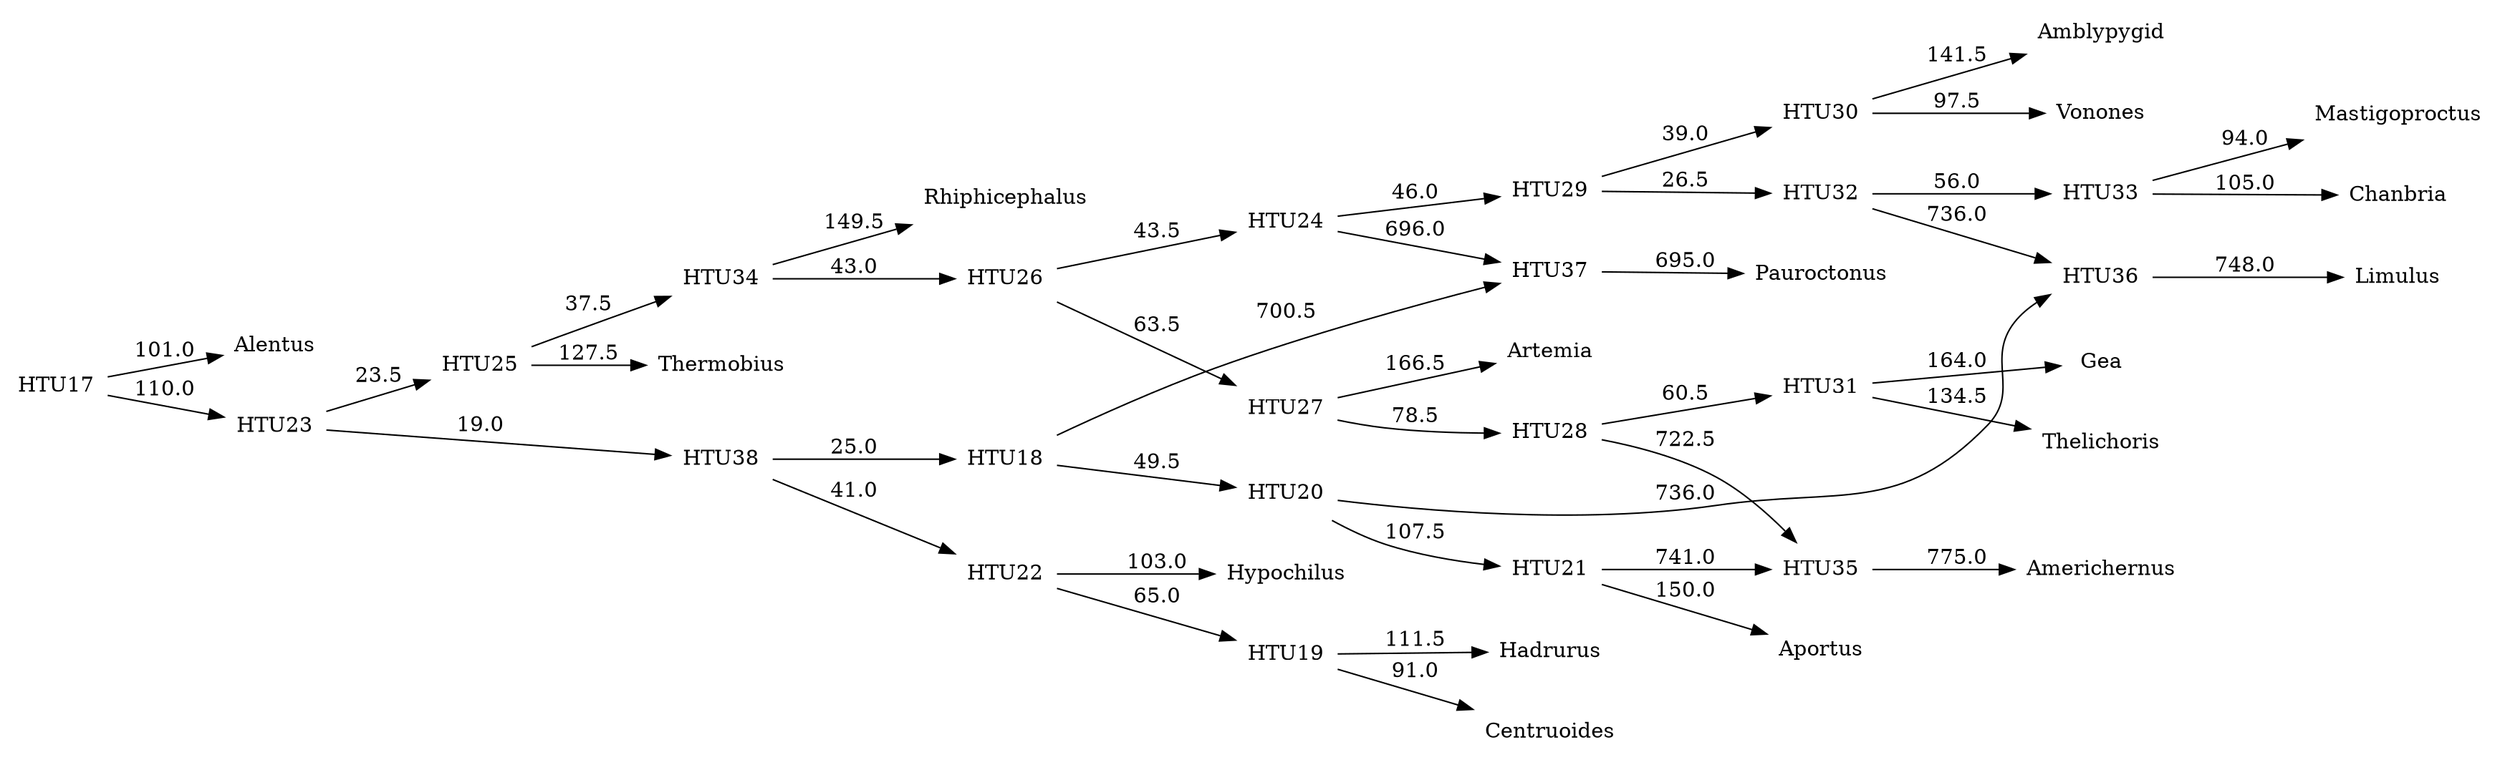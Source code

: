 digraph G {
	rankdir = LR;	node [ shape = none];

    0 [label=Alentus];
    1 [label=Amblypygid];
    2 [label=Americhernus];
    3 [label=Aportus];
    4 [label=Artemia];
    5 [label=Centruoides];
    6 [label=Chanbria];
    7 [label=Gea];
    8 [label=Hadrurus];
    9 [label=Hypochilus];
    10 [label=Limulus];
    11 [label=Mastigoproctus];
    12 [label=Pauroctonus];
    13 [label=Rhiphicephalus];
    14 [label=Thelichoris];
    15 [label=Thermobius];
    16 [label=Vonones];
    17 [label=HTU17];
    18 [label=HTU18];
    19 [label=HTU19];
    20 [label=HTU20];
    21 [label=HTU21];
    22 [label=HTU22];
    23 [label=HTU23];
    24 [label=HTU24];
    25 [label=HTU25];
    26 [label=HTU26];
    27 [label=HTU27];
    28 [label=HTU28];
    29 [label=HTU29];
    30 [label=HTU30];
    31 [label=HTU31];
    32 [label=HTU32];
    33 [label=HTU33];
    34 [label=HTU34];
    35 [label=HTU35];
    36 [label=HTU36];
    37 [label=HTU37];
    38 [label=HTU38];
    17 -> 0 [label=101.0];
    17 -> 23 [label=110.0];
    18 -> 20 [label=49.5];
    18 -> 37 [label=700.5];
    19 -> 5 [label=91.0];
    19 -> 8 [label=111.5];
    20 -> 21 [label=107.5];
    20 -> 36 [label=736.0];
    21 -> 3 [label=150.0];
    21 -> 35 [label=741.0];
    22 -> 9 [label=103.0];
    22 -> 19 [label=65.0];
    23 -> 25 [label=23.5];
    23 -> 38 [label=19.0];
    24 -> 29 [label=46.0];
    24 -> 37 [label=696.0];
    25 -> 15 [label=127.5];
    25 -> 34 [label=37.5];
    26 -> 24 [label=43.5];
    26 -> 27 [label=63.5];
    27 -> 4 [label=166.5];
    27 -> 28 [label=78.5];
    28 -> 31 [label=60.5];
    28 -> 35 [label=722.5];
    29 -> 30 [label=39.0];
    29 -> 32 [label=26.5];
    30 -> 1 [label=141.5];
    30 -> 16 [label=97.5];
    31 -> 7 [label=164.0];
    31 -> 14 [label=134.5];
    32 -> 33 [label=56.0];
    32 -> 36 [label=736.0];
    33 -> 6 [label=105.0];
    33 -> 11 [label=94.0];
    34 -> 13 [label=149.5];
    34 -> 26 [label=43.0];
    35 -> 2 [label=775.0];
    36 -> 10 [label=748.0];
    37 -> 12 [label=695.0];
    38 -> 18 [label=25.0];
    38 -> 22 [label=41.0];
}
//2159.0
digraph G {
	rankdir = LR;	node [ shape = none];

    0 [label=Alentus];
    1 [label=Amblypygid];
    2 [label=Americhernus];
    3 [label=Aportus];
    4 [label=Artemia];
    5 [label=Centruoides];
    6 [label=Chanbria];
    7 [label=Gea];
    8 [label=Hadrurus];
    9 [label=Hypochilus];
    10 [label=Limulus];
    11 [label=Mastigoproctus];
    12 [label=Pauroctonus];
    13 [label=Rhiphicephalus];
    14 [label=Thelichoris];
    15 [label=Thermobius];
    16 [label=Vonones];
    17 [label=HTU17];
    18 [label=HTU18];
    19 [label=HTU19];
    20 [label=HTU20];
    21 [label=HTU21];
    22 [label=HTU22];
    23 [label=HTU23];
    24 [label=HTU24];
    25 [label=HTU25];
    26 [label=HTU26];
    27 [label=HTU27];
    28 [label=HTU28];
    29 [label=HTU29];
    30 [label=HTU30];
    31 [label=HTU31];
    32 [label=HTU32];
    17 -> 0 [label=109.0];
    17 -> 21 [label=114.0];
    18 -> 3 [label=187.0];
    18 -> 12 [label=96.5];
    19 -> 5 [label=90.0];
    19 -> 8 [label=106.5];
    20 -> 9 [label=108.0];
    20 -> 19 [label=61.0];
    21 -> 22 [label=26.5];
    21 -> 32 [label=23.0];
    22 -> 15 [label=128.5];
    22 -> 31 [label=30.5];
    23 -> 24 [label=70.0];
    23 -> 26 [label=44.0];
    24 -> 4 [label=157.5];
    24 -> 25 [label=75.0];
    25 -> 2 [label=230.0];
    25 -> 28 [label=66.5];
    26 -> 27 [label=38.5];
    26 -> 29 [label=28.5];
    27 -> 1 [label=124.5];
    27 -> 16 [label=109.5];
    28 -> 7 [label=161.5];
    28 -> 14 [label=121.0];
    29 -> 10 [label=86.5];
    29 -> 30 [label=52.0];
    30 -> 6 [label=106.5];
    30 -> 11 [label=100.5];
    31 -> 13 [label=136.5];
    31 -> 23 [label=33.5];
    32 -> 18 [label=51.5];
    32 -> 20 [label=43.5];
}
//1789.0
digraph G {
	rankdir = LR;	node [ shape = none];

    0 [label=Alentus];
    1 [label=Amblypygid];
    2 [label=Americhernus];
    3 [label=Aportus];
    4 [label=Artemia];
    5 [label=Centruoides];
    6 [label=Chanbria];
    7 [label=Gea];
    8 [label=Hadrurus];
    9 [label=Hypochilus];
    10 [label=Limulus];
    11 [label=Mastigoproctus];
    12 [label=Pauroctonus];
    13 [label=Rhiphicephalus];
    14 [label=Thelichoris];
    15 [label=Thermobius];
    16 [label=Vonones];
    17 [label=HTU17];
    18 [label=HTU18];
    19 [label=HTU19];
    20 [label=HTU20];
    21 [label=HTU21];
    22 [label=HTU22];
    23 [label=HTU23];
    24 [label=HTU24];
    25 [label=HTU25];
    26 [label=HTU26];
    27 [label=HTU27];
    28 [label=HTU28];
    29 [label=HTU29];
    30 [label=HTU30];
    31 [label=HTU31];
    32 [label=HTU32];
    17 -> 0 [label=104.0];
    17 -> 20 [label=112.0];
    18 -> 5 [label=92.5];
    18 -> 8 [label=110.0];
    19 -> 9 [label=112.0];
    19 -> 18 [label=65.0];
    20 -> 22 [label=28.5];
    20 -> 32 [label=38.5];
    21 -> 12 [label=90.5];
    21 -> 26 [label=45.5];
    22 -> 15 [label=124.5];
    22 -> 31 [label=38.0];
    23 -> 21 [label=46.0];
    23 -> 24 [label=65.0];
    24 -> 4 [label=169.0];
    24 -> 25 [label=82.0];
    25 -> 2 [label=234.0];
    25 -> 28 [label=59.5];
    26 -> 27 [label=39.0];
    26 -> 29 [label=26.5];
    27 -> 1 [label=139.5];
    27 -> 16 [label=99.5];
    28 -> 7 [label=165.0];
    28 -> 14 [label=124.5];
    29 -> 10 [label=87.5];
    29 -> 30 [label=52.0];
    30 -> 6 [label=109.0];
    30 -> 11 [label=98.0];
    31 -> 13 [label=143.0];
    31 -> 23 [label=44.5];
    32 -> 3 [label=184.0];
    32 -> 19 [label=49.5];
}
//1788.0
digraph G {
	rankdir = LR;	node [ shape = none];

    0 [label=Alentus];
    1 [label=Amblypygid];
    2 [label=Americhernus];
    3 [label=Aportus];
    4 [label=Artemia];
    5 [label=Centruoides];
    6 [label=Chanbria];
    7 [label=Gea];
    8 [label=Hadrurus];
    9 [label=Hypochilus];
    10 [label=Limulus];
    11 [label=Mastigoproctus];
    12 [label=Pauroctonus];
    13 [label=Rhiphicephalus];
    14 [label=Thelichoris];
    15 [label=Thermobius];
    16 [label=Vonones];
    17 [label=HTU17];
    18 [label=HTU18];
    19 [label=HTU19];
    20 [label=HTU20];
    21 [label=HTU21];
    22 [label=HTU22];
    23 [label=HTU23];
    24 [label=HTU24];
    25 [label=HTU25];
    26 [label=HTU26];
    27 [label=HTU27];
    28 [label=HTU28];
    29 [label=HTU29];
    30 [label=HTU30];
    31 [label=HTU31];
    32 [label=HTU32];
    17 -> 0 [label=104.0];
    17 -> 20 [label=112.0];
    18 -> 5 [label=92.5];
    18 -> 8 [label=110.0];
    19 -> 9 [label=112.0];
    19 -> 18 [label=65.0];
    20 -> 22 [label=28.5];
    20 -> 32 [label=38.5];
    21 -> 12 [label=90.5];
    21 -> 26 [label=45.5];
    22 -> 15 [label=124.5];
    22 -> 31 [label=38.0];
    23 -> 21 [label=46.0];
    23 -> 24 [label=65.0];
    24 -> 4 [label=169.0];
    24 -> 25 [label=82.0];
    25 -> 2 [label=234.0];
    25 -> 28 [label=59.5];
    26 -> 27 [label=39.0];
    26 -> 29 [label=26.5];
    27 -> 1 [label=139.5];
    27 -> 16 [label=99.5];
    28 -> 7 [label=165.0];
    28 -> 14 [label=124.5];
    29 -> 10 [label=87.5];
    29 -> 30 [label=52.0];
    30 -> 6 [label=109.0];
    30 -> 11 [label=98.0];
    31 -> 13 [label=143.0];
    31 -> 23 [label=44.5];
    32 -> 3 [label=184.0];
    32 -> 19 [label=49.5];
}
//1788.0
digraph G {
	rankdir = LR;	node [ shape = none];

    0 [label=Alentus];
    1 [label=Amblypygid];
    2 [label=Americhernus];
    3 [label=Aportus];
    4 [label=Artemia];
    5 [label=Centruoides];
    6 [label=Chanbria];
    7 [label=Gea];
    8 [label=Hadrurus];
    9 [label=Hypochilus];
    10 [label=Limulus];
    11 [label=Mastigoproctus];
    12 [label=Pauroctonus];
    13 [label=Rhiphicephalus];
    14 [label=Thelichoris];
    15 [label=Thermobius];
    16 [label=Vonones];
    17 [label=HTU17];
    18 [label=HTU18];
    19 [label=HTU19];
    20 [label=HTU20];
    21 [label=HTU21];
    22 [label=HTU22];
    23 [label=HTU23];
    24 [label=HTU24];
    25 [label=HTU25];
    26 [label=HTU26];
    27 [label=HTU27];
    28 [label=HTU28];
    29 [label=HTU29];
    30 [label=HTU30];
    31 [label=HTU31];
    32 [label=HTU32];
    17 -> 0 [label=91.5];
    17 -> 21 [label=95.5];
    18 -> 5 [label=83.5];
    18 -> 8 [label=110.0];
    19 -> 3 [label=186.0];
    19 -> 10 [label=85.0];
    20 -> 9 [label=92.5];
    20 -> 18 [label=65.0];
    21 -> 23 [label=37.0];
    21 -> 32 [label=26.5];
    22 -> 12 [label=91.5];
    22 -> 27 [label=45.0];
    23 -> 15 [label=128.0];
    23 -> 31 [label=38.5];
    24 -> 22 [label=42.5];
    24 -> 25 [label=69.5];
    25 -> 4 [label=160.0];
    25 -> 26 [label=81.5];
    26 -> 2 [label=229.0];
    26 -> 29 [label=68.0];
    27 -> 28 [label=46.0];
    27 -> 30 [label=41.5];
    28 -> 1 [label=129.5];
    28 -> 16 [label=110.5];
    29 -> 7 [label=167.0];
    29 -> 14 [label=122.5];
    30 -> 6 [label=110.0];
    30 -> 11 [label=88.0];
    31 -> 13 [label=139.0];
    31 -> 24 [label=43.0];
    32 -> 19 [label=42.5];
    32 -> 20 [label=34.0];
}
//1782.0
digraph G {
	rankdir = LR;	node [ shape = none];

    0 [label=Alentus];
    1 [label=Amblypygid];
    2 [label=Americhernus];
    3 [label=Aportus];
    4 [label=Artemia];
    5 [label=Centruoides];
    6 [label=Chanbria];
    7 [label=Gea];
    8 [label=Hadrurus];
    9 [label=Hypochilus];
    10 [label=Limulus];
    11 [label=Mastigoproctus];
    12 [label=Pauroctonus];
    13 [label=Rhiphicephalus];
    14 [label=Thelichoris];
    15 [label=Thermobius];
    16 [label=Vonones];
    17 [label=HTU17];
    18 [label=HTU18];
    19 [label=HTU19];
    20 [label=HTU20];
    21 [label=HTU21];
    22 [label=HTU22];
    23 [label=HTU23];
    24 [label=HTU24];
    25 [label=HTU25];
    26 [label=HTU26];
    27 [label=HTU27];
    28 [label=HTU28];
    29 [label=HTU29];
    30 [label=HTU30];
    31 [label=HTU31];
    32 [label=HTU32];
    17 -> 0 [label=91.5];
    17 -> 21 [label=95.5];
    18 -> 5 [label=83.5];
    18 -> 8 [label=110.0];
    19 -> 3 [label=186.0];
    19 -> 10 [label=85.0];
    20 -> 9 [label=92.5];
    20 -> 18 [label=65.0];
    21 -> 23 [label=37.0];
    21 -> 32 [label=26.5];
    22 -> 12 [label=91.5];
    22 -> 27 [label=45.0];
    23 -> 15 [label=128.0];
    23 -> 31 [label=38.5];
    24 -> 22 [label=42.5];
    24 -> 25 [label=69.5];
    25 -> 4 [label=160.0];
    25 -> 26 [label=81.5];
    26 -> 2 [label=229.0];
    26 -> 29 [label=68.0];
    27 -> 28 [label=46.0];
    27 -> 30 [label=41.5];
    28 -> 1 [label=129.5];
    28 -> 16 [label=110.5];
    29 -> 7 [label=167.0];
    29 -> 14 [label=122.5];
    30 -> 6 [label=110.0];
    30 -> 11 [label=88.0];
    31 -> 13 [label=139.0];
    31 -> 24 [label=43.0];
    32 -> 19 [label=42.5];
    32 -> 20 [label=34.0];
}
//1782.0
digraph G {
	rankdir = LR;	node [ shape = none];

    0 [label=Alentus];
    1 [label=Amblypygid];
    2 [label=Americhernus];
    3 [label=Aportus];
    4 [label=Artemia];
    5 [label=Centruoides];
    6 [label=Chanbria];
    7 [label=Gea];
    8 [label=Hadrurus];
    9 [label=Hypochilus];
    10 [label=Limulus];
    11 [label=Mastigoproctus];
    12 [label=Pauroctonus];
    13 [label=Rhiphicephalus];
    14 [label=Thelichoris];
    15 [label=Thermobius];
    16 [label=Vonones];
    17 [label=HTU17];
    18 [label=HTU18];
    19 [label=HTU19];
    20 [label=HTU20];
    21 [label=HTU21];
    22 [label=HTU22];
    23 [label=HTU23];
    24 [label=HTU24];
    25 [label=HTU25];
    26 [label=HTU26];
    27 [label=HTU27];
    28 [label=HTU28];
    29 [label=HTU29];
    30 [label=HTU30];
    31 [label=HTU31];
    32 [label=HTU32];
    17 -> 0 [label=92.5];
    17 -> 23 [label=98.0];
    18 -> 12 [label=119.0];
    18 -> 20 [label=49.5];
    19 -> 5 [label=87.0];
    19 -> 8 [label=108.5];
    20 -> 10 [label=72.5];
    20 -> 21 [label=110.5];
    21 -> 2 [label=185.0];
    21 -> 3 [label=149.0];
    22 -> 9 [label=90.0];
    22 -> 19 [label=68.0];
    23 -> 24 [label=30.5];
    23 -> 32 [label=19.0];
    24 -> 15 [label=123.5];
    24 -> 31 [label=38.5];
    25 -> 26 [label=45.5];
    25 -> 27 [label=44.5];
    26 -> 4 [label=168.0];
    26 -> 29 [label=51.0];
    27 -> 28 [label=52.0];
    27 -> 30 [label=40.5];
    28 -> 1 [label=122.0];
    28 -> 16 [label=111.0];
    29 -> 7 [label=163.0];
    29 -> 14 [label=109.0];
    30 -> 6 [label=104.5];
    30 -> 11 [label=91.5];
    31 -> 13 [label=137.5];
    31 -> 25 [label=39.5];
    32 -> 18 [label=38.0];
    32 -> 22 [label=34.0];
}
//1778.0
digraph G {
	rankdir = LR;	node [ shape = none];

    0 [label=Alentus];
    1 [label=Amblypygid];
    2 [label=Americhernus];
    3 [label=Aportus];
    4 [label=Artemia];
    5 [label=Centruoides];
    6 [label=Chanbria];
    7 [label=Gea];
    8 [label=Hadrurus];
    9 [label=Hypochilus];
    10 [label=Limulus];
    11 [label=Mastigoproctus];
    12 [label=Pauroctonus];
    13 [label=Rhiphicephalus];
    14 [label=Thelichoris];
    15 [label=Thermobius];
    16 [label=Vonones];
    17 [label=HTU17];
    18 [label=HTU18];
    19 [label=HTU19];
    20 [label=HTU20];
    21 [label=HTU21];
    22 [label=HTU22];
    23 [label=HTU23];
    24 [label=HTU24];
    25 [label=HTU25];
    26 [label=HTU26];
    27 [label=HTU27];
    28 [label=HTU28];
    29 [label=HTU29];
    30 [label=HTU30];
    31 [label=HTU31];
    32 [label=HTU32];
    17 -> 0 [label=92.5];
    17 -> 23 [label=98.0];
    18 -> 12 [label=119.0];
    18 -> 20 [label=49.5];
    19 -> 5 [label=87.0];
    19 -> 8 [label=108.5];
    20 -> 10 [label=72.5];
    20 -> 21 [label=110.5];
    21 -> 2 [label=185.0];
    21 -> 3 [label=149.0];
    22 -> 9 [label=90.0];
    22 -> 19 [label=68.0];
    23 -> 24 [label=30.5];
    23 -> 32 [label=19.0];
    24 -> 15 [label=123.5];
    24 -> 31 [label=38.5];
    25 -> 26 [label=45.5];
    25 -> 27 [label=44.5];
    26 -> 4 [label=168.0];
    26 -> 29 [label=51.0];
    27 -> 28 [label=52.0];
    27 -> 30 [label=40.5];
    28 -> 1 [label=122.0];
    28 -> 16 [label=111.0];
    29 -> 7 [label=163.0];
    29 -> 14 [label=109.0];
    30 -> 6 [label=104.5];
    30 -> 11 [label=91.5];
    31 -> 13 [label=137.5];
    31 -> 25 [label=39.5];
    32 -> 18 [label=38.0];
    32 -> 22 [label=34.0];
}
//1778.0
digraph G {
	rankdir = LR;	node [ shape = none];

    0 [label=Alentus];
    1 [label=Amblypygid];
    2 [label=Americhernus];
    3 [label=Aportus];
    4 [label=Artemia];
    5 [label=Centruoides];
    6 [label=Chanbria];
    7 [label=Gea];
    8 [label=Hadrurus];
    9 [label=Hypochilus];
    10 [label=Limulus];
    11 [label=Mastigoproctus];
    12 [label=Pauroctonus];
    13 [label=Rhiphicephalus];
    14 [label=Thelichoris];
    15 [label=Thermobius];
    16 [label=Vonones];
    17 [label=HTU17];
    18 [label=HTU18];
    19 [label=HTU19];
    20 [label=HTU20];
    21 [label=HTU21];
    22 [label=HTU22];
    23 [label=HTU23];
    24 [label=HTU24];
    25 [label=HTU25];
    26 [label=HTU26];
    27 [label=HTU27];
    28 [label=HTU28];
    29 [label=HTU29];
    30 [label=HTU30];
    31 [label=HTU31];
    32 [label=HTU32];
    17 -> 0 [label=99.0];
    17 -> 21 [label=103.5];
    18 -> 5 [label=94.0];
    18 -> 8 [label=108.5];
    19 -> 2 [label=177.5];
    19 -> 3 [label=146.5];
    20 -> 9 [label=106.5];
    20 -> 18 [label=68.0];
    21 -> 23 [label=45.0];
    21 -> 32 [label=21.5];
    22 -> 12 [label=92.0];
    22 -> 26 [label=49.0];
    23 -> 15 [label=122.5];
    23 -> 31 [label=41.0];
    24 -> 22 [label=60.0];
    24 -> 25 [label=41.0];
    25 -> 4 [label=171.0];
    25 -> 28 [label=53.5];
    26 -> 27 [label=39.0];
    26 -> 29 [label=28.5];
    27 -> 1 [label=137.0];
    27 -> 16 [label=102.0];
    28 -> 7 [label=163.0];
    28 -> 14 [label=116.0];
    29 -> 10 [label=87.5];
    29 -> 30 [label=52.0];
    30 -> 6 [label=109.0];
    30 -> 11 [label=98.0];
    31 -> 13 [label=142.5];
    31 -> 24 [label=43.0];
    32 -> 19 [label=110.5];
    32 -> 20 [label=48.0];
}
//1776.0
digraph G {
	rankdir = LR;	node [ shape = none];

    0 [label=Alentus];
    1 [label=Amblypygid];
    2 [label=Americhernus];
    3 [label=Aportus];
    4 [label=Artemia];
    5 [label=Centruoides];
    6 [label=Chanbria];
    7 [label=Gea];
    8 [label=Hadrurus];
    9 [label=Hypochilus];
    10 [label=Limulus];
    11 [label=Mastigoproctus];
    12 [label=Pauroctonus];
    13 [label=Rhiphicephalus];
    14 [label=Thelichoris];
    15 [label=Thermobius];
    16 [label=Vonones];
    17 [label=HTU17];
    18 [label=HTU18];
    19 [label=HTU19];
    20 [label=HTU20];
    21 [label=HTU21];
    22 [label=HTU22];
    23 [label=HTU23];
    24 [label=HTU24];
    25 [label=HTU25];
    26 [label=HTU26];
    27 [label=HTU27];
    28 [label=HTU28];
    29 [label=HTU29];
    30 [label=HTU30];
    31 [label=HTU31];
    32 [label=HTU32];
    17 -> 0 [label=99.0];
    17 -> 21 [label=103.5];
    18 -> 5 [label=94.0];
    18 -> 8 [label=108.5];
    19 -> 2 [label=177.5];
    19 -> 3 [label=146.5];
    20 -> 9 [label=106.5];
    20 -> 18 [label=68.0];
    21 -> 23 [label=45.0];
    21 -> 32 [label=21.5];
    22 -> 12 [label=92.0];
    22 -> 26 [label=49.0];
    23 -> 15 [label=122.5];
    23 -> 31 [label=41.0];
    24 -> 22 [label=60.0];
    24 -> 25 [label=41.0];
    25 -> 4 [label=171.0];
    25 -> 28 [label=53.5];
    26 -> 27 [label=39.0];
    26 -> 29 [label=28.5];
    27 -> 1 [label=137.0];
    27 -> 16 [label=102.0];
    28 -> 7 [label=163.0];
    28 -> 14 [label=116.0];
    29 -> 10 [label=87.5];
    29 -> 30 [label=52.0];
    30 -> 6 [label=109.0];
    30 -> 11 [label=98.0];
    31 -> 13 [label=142.5];
    31 -> 24 [label=43.0];
    32 -> 19 [label=110.5];
    32 -> 20 [label=48.0];
}
//1776.0
digraph G {
	rankdir = LR;	node [ shape = none];

    0 [label=Alentus];
    1 [label=Amblypygid];
    2 [label=Americhernus];
    3 [label=Aportus];
    4 [label=Artemia];
    5 [label=Centruoides];
    6 [label=Chanbria];
    7 [label=Gea];
    8 [label=Hadrurus];
    9 [label=Hypochilus];
    10 [label=Limulus];
    11 [label=Mastigoproctus];
    12 [label=Pauroctonus];
    13 [label=Rhiphicephalus];
    14 [label=Thelichoris];
    15 [label=Thermobius];
    16 [label=Vonones];
    17 [label=HTU17];
    18 [label=HTU18];
    19 [label=HTU19];
    20 [label=HTU20];
    21 [label=HTU21];
    22 [label=HTU22];
    23 [label=HTU23];
    24 [label=HTU24];
    25 [label=HTU25];
    26 [label=HTU26];
    27 [label=HTU27];
    28 [label=HTU28];
    29 [label=HTU29];
    30 [label=HTU30];
    31 [label=HTU31];
    32 [label=HTU32];
    17 -> 0 [label=99.0];
    17 -> 21 [label=103.5];
    18 -> 5 [label=94.0];
    18 -> 8 [label=108.5];
    19 -> 2 [label=177.5];
    19 -> 3 [label=146.5];
    20 -> 9 [label=106.5];
    20 -> 18 [label=68.0];
    21 -> 23 [label=45.0];
    21 -> 32 [label=21.5];
    22 -> 12 [label=92.0];
    22 -> 26 [label=49.0];
    23 -> 15 [label=122.5];
    23 -> 31 [label=41.0];
    24 -> 22 [label=60.0];
    24 -> 25 [label=41.0];
    25 -> 4 [label=171.0];
    25 -> 28 [label=53.5];
    26 -> 27 [label=39.0];
    26 -> 29 [label=28.5];
    27 -> 1 [label=137.0];
    27 -> 16 [label=102.0];
    28 -> 7 [label=163.0];
    28 -> 14 [label=116.0];
    29 -> 10 [label=87.5];
    29 -> 30 [label=52.0];
    30 -> 6 [label=109.0];
    30 -> 11 [label=98.0];
    31 -> 13 [label=142.5];
    31 -> 24 [label=43.0];
    32 -> 19 [label=110.5];
    32 -> 20 [label=48.0];
}
//1776.0
digraph G {
	rankdir = LR;	node [ shape = none];

    0 [label=Alentus];
    1 [label=Amblypygid];
    2 [label=Americhernus];
    3 [label=Aportus];
    4 [label=Artemia];
    5 [label=Centruoides];
    6 [label=Chanbria];
    7 [label=Gea];
    8 [label=Hadrurus];
    9 [label=Hypochilus];
    10 [label=Limulus];
    11 [label=Mastigoproctus];
    12 [label=Pauroctonus];
    13 [label=Rhiphicephalus];
    14 [label=Thelichoris];
    15 [label=Thermobius];
    16 [label=Vonones];
    17 [label=HTU17];
    18 [label=HTU18];
    19 [label=HTU19];
    20 [label=HTU20];
    21 [label=HTU21];
    22 [label=HTU22];
    23 [label=HTU23];
    24 [label=HTU24];
    25 [label=HTU25];
    26 [label=HTU26];
    27 [label=HTU27];
    28 [label=HTU28];
    29 [label=HTU29];
    30 [label=HTU30];
    31 [label=HTU31];
    32 [label=HTU32];
    17 -> 0 [label=92.0];
    17 -> 22 [label=97.0];
    18 -> 12 [label=90.0];
    18 -> 20 [label=100.0];
    19 -> 5 [label=92.0];
    19 -> 8 [label=112.5];
    20 -> 2 [label=203.5];
    20 -> 3 [label=152.5];
    21 -> 9 [label=108.5];
    21 -> 19 [label=57.0];
    22 -> 23 [label=26.5];
    22 -> 32 [label=23.0];
    23 -> 15 [label=131.5];
    23 -> 31 [label=28.5];
    24 -> 25 [label=48.0];
    24 -> 26 [label=43.0];
    25 -> 4 [label=166.5];
    25 -> 28 [label=50.5];
    26 -> 27 [label=41.0];
    26 -> 29 [label=24.0];
    27 -> 1 [label=126.5];
    27 -> 16 [label=107.5];
    28 -> 7 [label=172.0];
    28 -> 14 [label=109.0];
    29 -> 10 [label=89.0];
    29 -> 30 [label=53.5];
    30 -> 6 [label=108.5];
    30 -> 11 [label=98.5];
    31 -> 13 [label=135.5];
    31 -> 24 [label=37.0];
    32 -> 18 [label=65.0];
    32 -> 21 [label=39.0];
}
//1766.0
